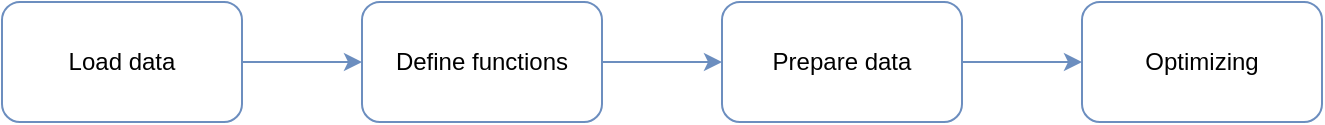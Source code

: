 <mxfile version="14.1.2" type="device"><diagram id="3NTl-o1S-serADWRkOes" name="Page-1"><mxGraphModel dx="870" dy="682" grid="1" gridSize="10" guides="1" tooltips="1" connect="1" arrows="1" fold="1" page="1" pageScale="1" pageWidth="850" pageHeight="1100" math="0" shadow="0"><root><mxCell id="0"/><mxCell id="1" parent="0"/><mxCell id="rtBtPHm9G5u-9BlNsBpn-5" value="" style="edgeStyle=orthogonalEdgeStyle;rounded=0;orthogonalLoop=1;jettySize=auto;html=1;fillColor=#dae8fc;strokeColor=#6c8ebf;" edge="1" parent="1" source="rtBtPHm9G5u-9BlNsBpn-1" target="rtBtPHm9G5u-9BlNsBpn-2"><mxGeometry relative="1" as="geometry"/></mxCell><mxCell id="rtBtPHm9G5u-9BlNsBpn-1" value="Load data" style="rounded=1;whiteSpace=wrap;html=1;strokeColor=#6c8ebf;fillColor=none;" vertex="1" parent="1"><mxGeometry x="80" y="180" width="120" height="60" as="geometry"/></mxCell><mxCell id="rtBtPHm9G5u-9BlNsBpn-6" value="" style="edgeStyle=orthogonalEdgeStyle;rounded=0;orthogonalLoop=1;jettySize=auto;html=1;fillColor=#dae8fc;strokeColor=#6c8ebf;" edge="1" parent="1" source="rtBtPHm9G5u-9BlNsBpn-2" target="rtBtPHm9G5u-9BlNsBpn-4"><mxGeometry relative="1" as="geometry"/></mxCell><mxCell id="rtBtPHm9G5u-9BlNsBpn-2" value="Define functions" style="rounded=1;whiteSpace=wrap;html=1;strokeColor=#6c8ebf;fillColor=none;" vertex="1" parent="1"><mxGeometry x="260" y="180" width="120" height="60" as="geometry"/></mxCell><mxCell id="rtBtPHm9G5u-9BlNsBpn-3" value="Optimizing" style="rounded=1;whiteSpace=wrap;html=1;strokeColor=#6c8ebf;fillColor=none;" vertex="1" parent="1"><mxGeometry x="620" y="180" width="120" height="60" as="geometry"/></mxCell><mxCell id="rtBtPHm9G5u-9BlNsBpn-7" value="" style="edgeStyle=orthogonalEdgeStyle;rounded=0;orthogonalLoop=1;jettySize=auto;html=1;fillColor=#dae8fc;strokeColor=#6c8ebf;" edge="1" parent="1" source="rtBtPHm9G5u-9BlNsBpn-4" target="rtBtPHm9G5u-9BlNsBpn-3"><mxGeometry relative="1" as="geometry"/></mxCell><mxCell id="rtBtPHm9G5u-9BlNsBpn-4" value="Prepare data" style="rounded=1;whiteSpace=wrap;html=1;strokeColor=#6c8ebf;fillColor=none;" vertex="1" parent="1"><mxGeometry x="440" y="180" width="120" height="60" as="geometry"/></mxCell></root></mxGraphModel></diagram></mxfile>